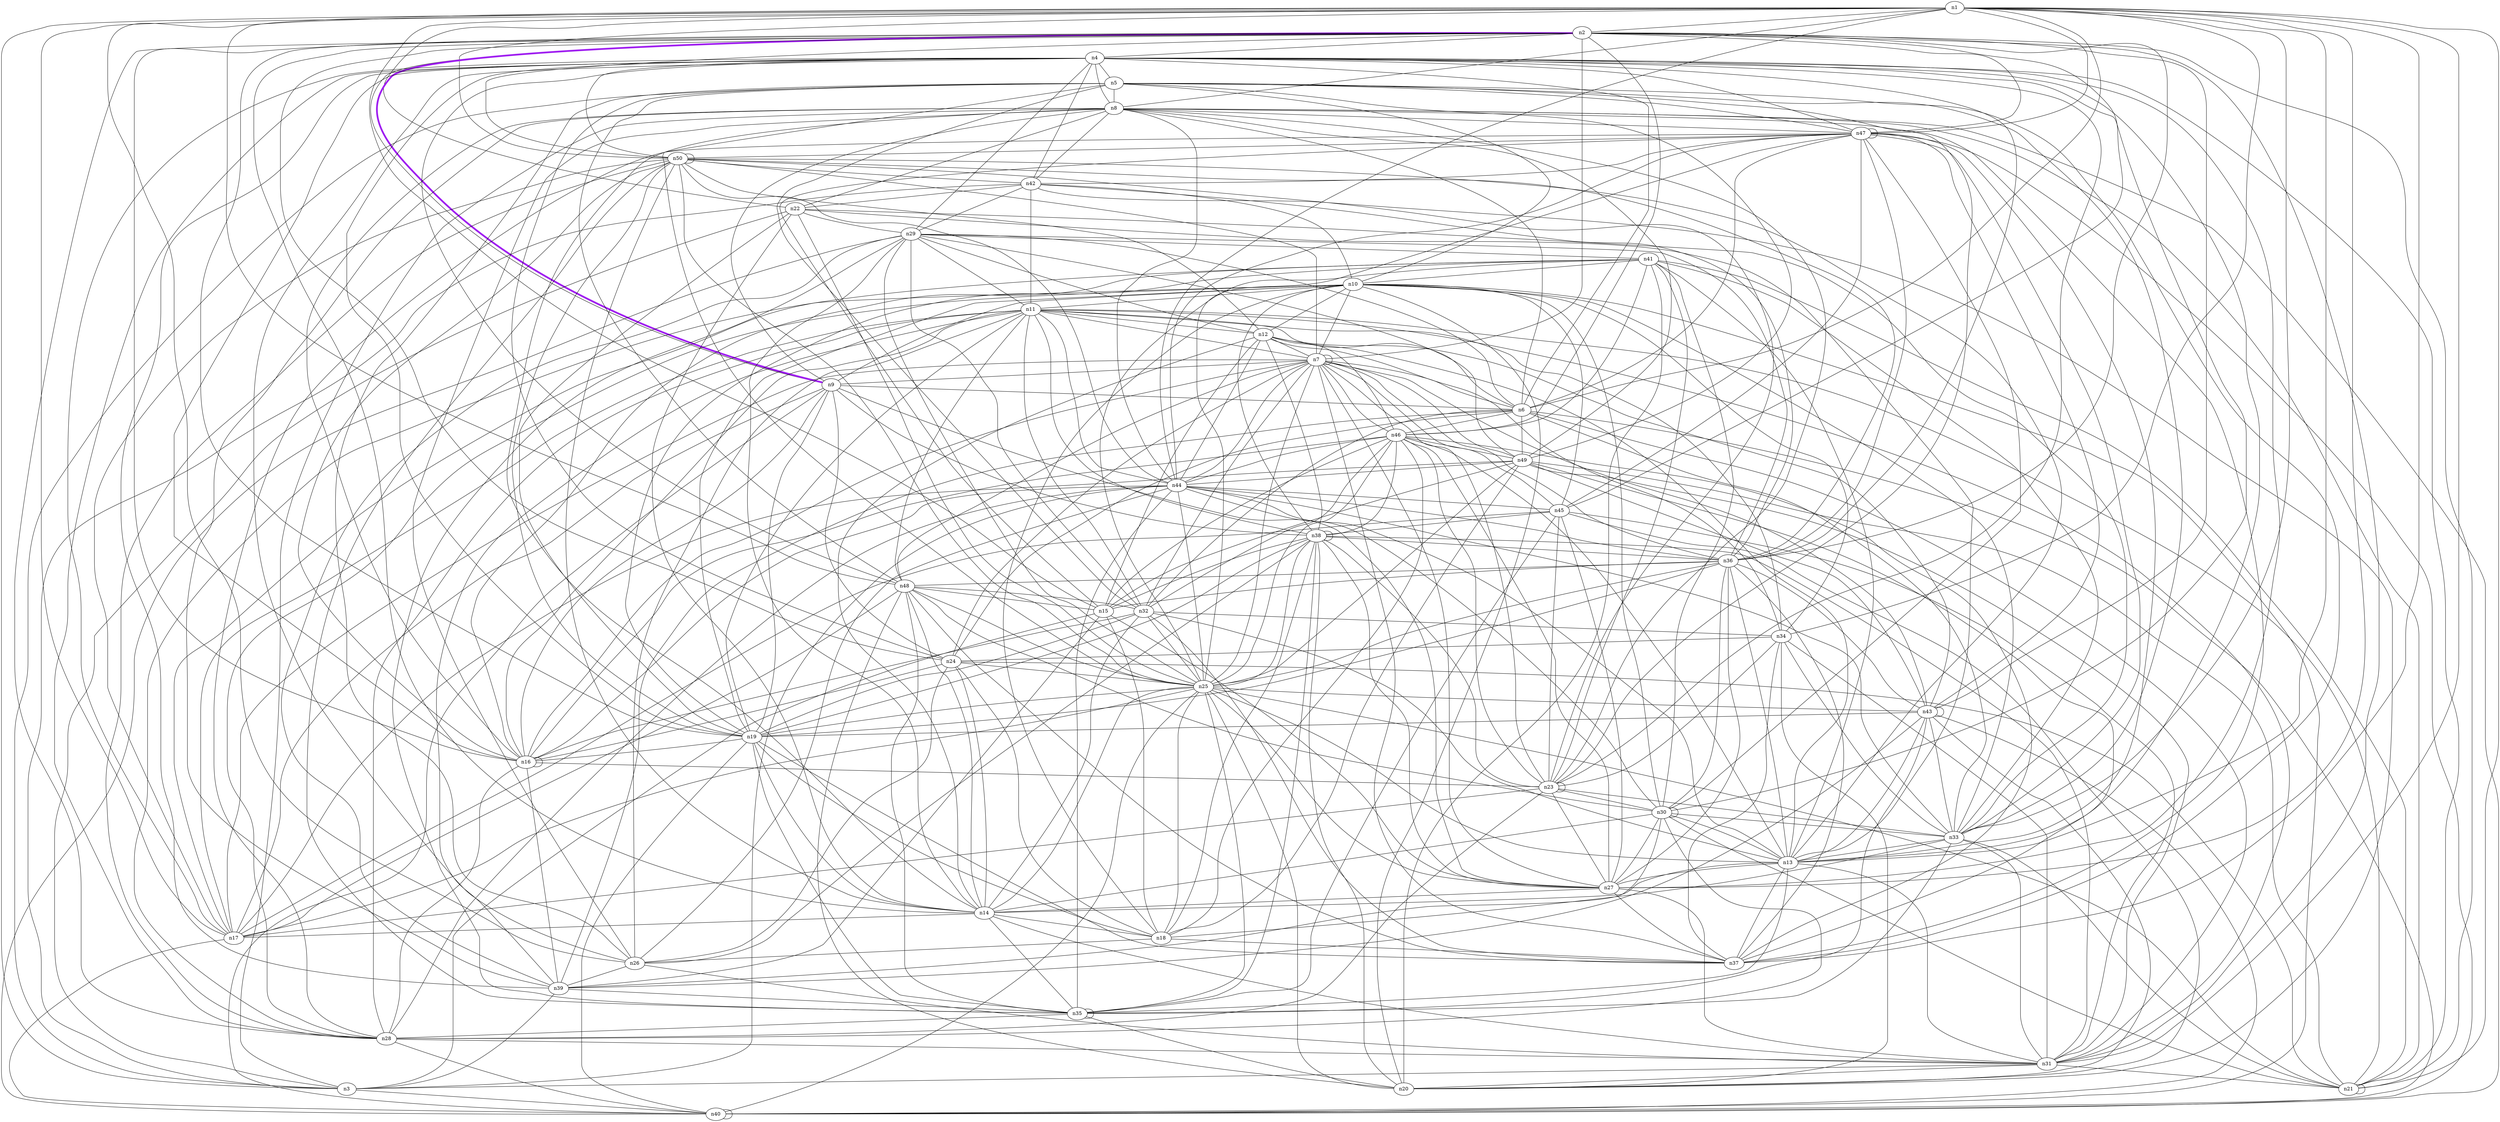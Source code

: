 graph {
n1 [label="n1"];
n2 [label="n2"];
n3 [label="n3"];
n4 [label="n4"];
n5 [label="n5"];
n6 [label="n6"];
n7 [label="n7"];
n8 [label="n8"];
n9 [label="n9"];
n10 [label="n10"];
n11 [label="n11"];
n12 [label="n12"];
n13 [label="n13"];
n14 [label="n14"];
n15 [label="n15"];
n16 [label="n16"];
n17 [label="n17"];
n18 [label="n18"];
n19 [label="n19"];
n20 [label="n20"];
n21 [label="n21"];
n22 [label="n22"];
n23 [label="n23"];
n24 [label="n24"];
n25 [label="n25"];
n26 [label="n26"];
n27 [label="n27"];
n28 [label="n28"];
n29 [label="n29"];
n30 [label="n30"];
n31 [label="n31"];
n32 [label="n32"];
n33 [label="n33"];
n34 [label="n34"];
n35 [label="n35"];
n36 [label="n36"];
n37 [label="n37"];
n38 [label="n38"];
n39 [label="n39"];
n40 [label="n40"];
n41 [label="n41"];
n42 [label="n42"];
n43 [label="n43"];
n44 [label="n44"];
n45 [label="n45"];
n46 [label="n46"];
n47 [label="n47"];
n48 [label="n48"];
n49 [label="n49"];
n50 [label="n50"];

n1--n2;
n1--n3;
n2--n4;
n4--n5;
n1--n6;
n6--n7;
n4--n8;
n7--n9;
n9--n10;
n7--n11;
n11--n12;
n1--n13;
n13--n14;
n1--n15;
n8--n16;
n4--n17;
n15--n18;
n2--n19;
n10--n20;
n11--n21;
n1--n22;
n17--n23;
n9--n24;
n24--n25;
n18--n26;
n15--n27;
n11--n28;
n6--n29;
n13--n30;
n2--n31;
n25--n32;
n5--n33;
n1--n34;
n13--n35;
n29--n36;
n13--n37;
n35--n38;
n26--n39;
n3--n40;
n20--n41;
n10--n42;
n40--n43;
n26--n44;
n35--n45;
n7--n46;
n6--n47;
n35--n48;
n5--n49;
n16--n50;
n41--n10;
n47--n4;
n11--n19;
n1--n48;
n28--n40;
n2--n7;
n6--n33;
n15--n49;
n43--n36;
n28--n31;
n15--n39;
n45--n31;
n38--n19;
n48--n7;
n29--n14;
n19--n22;
n47--n50;
n27--n37;
n3--n42;
n21--n2;
n28--n47;
n11--n29;
n14--n19;
n32--n29;
n35--n20;
n43--n13;
n43--n43;
n42--n47;
n10--n11;
n14--n22;
n23--n41;
n24--n21;
n20--n34;
n38--n11;
n29--n40;
n43--n19;
n34--n24;
n38--n9;
n15--n12;
n27--n45;
n11--n32;
n43--n49;
n38--n23;
n38--n36;
n31--n33;
n5--n26;
n36--n48;
n23--n30;
n36--n27;
n50--n23;
n30--n30;
n39--n35;
n25--n22;
n39--n11;
n40--n40;
n40--n25;
n17--n7;
n7--n44;
n47--n15;
n36--n47;
n12--n44;
n44--n35;
n38--n38;
n25--n27;
n8--n23;
n44--n45;
n15--n3;
n30--n33;
n19--n35;
n30--n10;
n33--n23;
n20--n48;
n47--n33;
n13--n31;
n32--n34;
n30--n36;
n25--n7;
n19--n16;
n35--n35;
n36--n50;
n45--n2;
n20--n45;
n10--n17;
n18--n10;
n25--n5;
n6--n46;
n47--n45;
n47--n44;
n19--n32;
n19--n41;
n27--n9;
n11--n31;
n47--n13;
n35--n33;
n27--n14;
n12--n29;
n8--n6;
n36--n44;
n10--n28;
n26--n8;
n43--n12;
n47--n43;
n34--n31;
n38--n26;
n20--n43;
n19--n10;
n23--n23;
n16--n11;
n2--n24;
n46--n2;
n36--n37;
n31--n20;
n46--n37;
n13--n32;
n46--n18;
n25--n29;
n6--n39;
n46--n49;
n14--n35;
n13--n27;
n1--n47;
n22--n8;
n50--n7;
n1--n21;
n25--n21;
n5--n8;
n49--n17;
n17--n45;
n30--n28;
n3--n8;
n43--n7;
n12--n14;
n14--n30;
n14--n18;
n36--n2;
n25--n44;
n46--n41;
n38--n25;
n13--n41;
n44--n28;
n35--n43;
n33--n13;
n18--n38;
n21--n21;
n7--n10;
n45--n23;
n8--n9;
n18--n25;
n32--n46;
n37--n7;
n29--n42;
n34--n12;
n11--n48;
n33--n22;
n33--n44;
n37--n5;
n48--n37;
n17--n48;
n33--n21;
n4--n6;
n24--n6;
n15--n38;
n1--n44;
n8--n47;
n50--n17;
n49--n21;
n14--n31;
n7--n36;
n1--n27;
n47--n2;
n42--n8;
n4--n36;
n14--n17;
n47--n25;
n42--n4;
n18--n37;
n17--n25;
n16--n46;
n22--n29;
n3--n22;
n14--n25;
n48--n32;
n39--n29;
n5--n24;
n39--n16;
n6--n31;
n3--n44;
n49--n44;
n10--n34;
n7--n24;
n29--n35;
n24--n14;
n16--n24;
n23--n34;
n10--n33;
n32--n37;
n25--n43;
n36--n42;
n27--n31;
n2--n9;
n25--n49;
n9--n16;
n35--n28;
n50--n28;
n48--n5;
n39--n43;
n19--n9;
n23--n7;
n8--n37;
n14--n8;
n3--n5;
n17--n40;
n28--n41;
n26--n31;
n7--n32;
n50--n19;
n31--n3;
n40--n9;
n50--n42;
n42--n20;
n17--n1;
n39--n3;
n42--n22;
n27--n30;
n45--n38;
n48--n4;
n17--n9;
n4--n19;
n39--n4;
n44--n13;
n48--n30;
n18--n33;
n38--n46;
n32--n5;
n33--n43;
n19--n40;
n12--n46;
n47--n30;
n38--n10;
n12--n38;
n33--n41;
n23--n28;
n7--n16;
n39--n8;
n31--n21;
n41--n25;
n4--n28;
n44--n11;
n12--n7;
n49--n18;
n19--n37;
n5--n10;
n17--n11;
n2--n16;
n19--n18;
n49--n8;
n7--n45;
n14--n32;
n24--n18;
n4--n26;
n31--n38;
n25--n50;
n49--n6;
n4--n50;
n49--n29;
n40--n6;
n50--n14;
n34--n37;
n41--n16;
n2--n28;
n26--n24;
n7--n27;
n16--n44;
n28--n16;
n12--n50;
n27--n4;
n40--n10;
n10--n45;
n47--n5;
n4--n16;
n16--n16;
n1--n31;
n47--n47;
n29--n41;
n6--n11;
n23--n46;
n48--n15;
n26--n11;
n49--n7;
n13--n4;
n21--n30;
n25--n36;
n33--n34;
n44--n30;
n13--n36;
n8--n1;
n40--n8;
n2--n14;
n1--n50;
n50--n50;
n35--n25;
n44--n8;
n21--n8;
n40--n47;
n30--n41;
n6--n32;
n4--n21;
n29--n4;
n20--n25;
n48--n25;
n44--n50;
n44--n46;
n1--n33;
n36--n15;
n50--n13;
n39--n30;
n13--n25;
n1--n37;
n15--n46;
n13--n46;
n50--n2;
n9--n6;
n22--n13;
n46--n27;
n23--n4;
n11--n34;
n12--n10;
n31--n49;
n5--n23;
n49--n37;
n27--n23;
n30--n4;
n7--n7;
n12--n13;
n35--n50;
n27--n38;
n42--n11;
n20--n38;
n21--n41;
n16--n32;
n26--n1;
n46--n25;
n43--n2;
n36--n19;
n16--n23;
n19--n25;
n48--n14;

n2--n9 [color=purple penwidth=5 constraint=False];
}